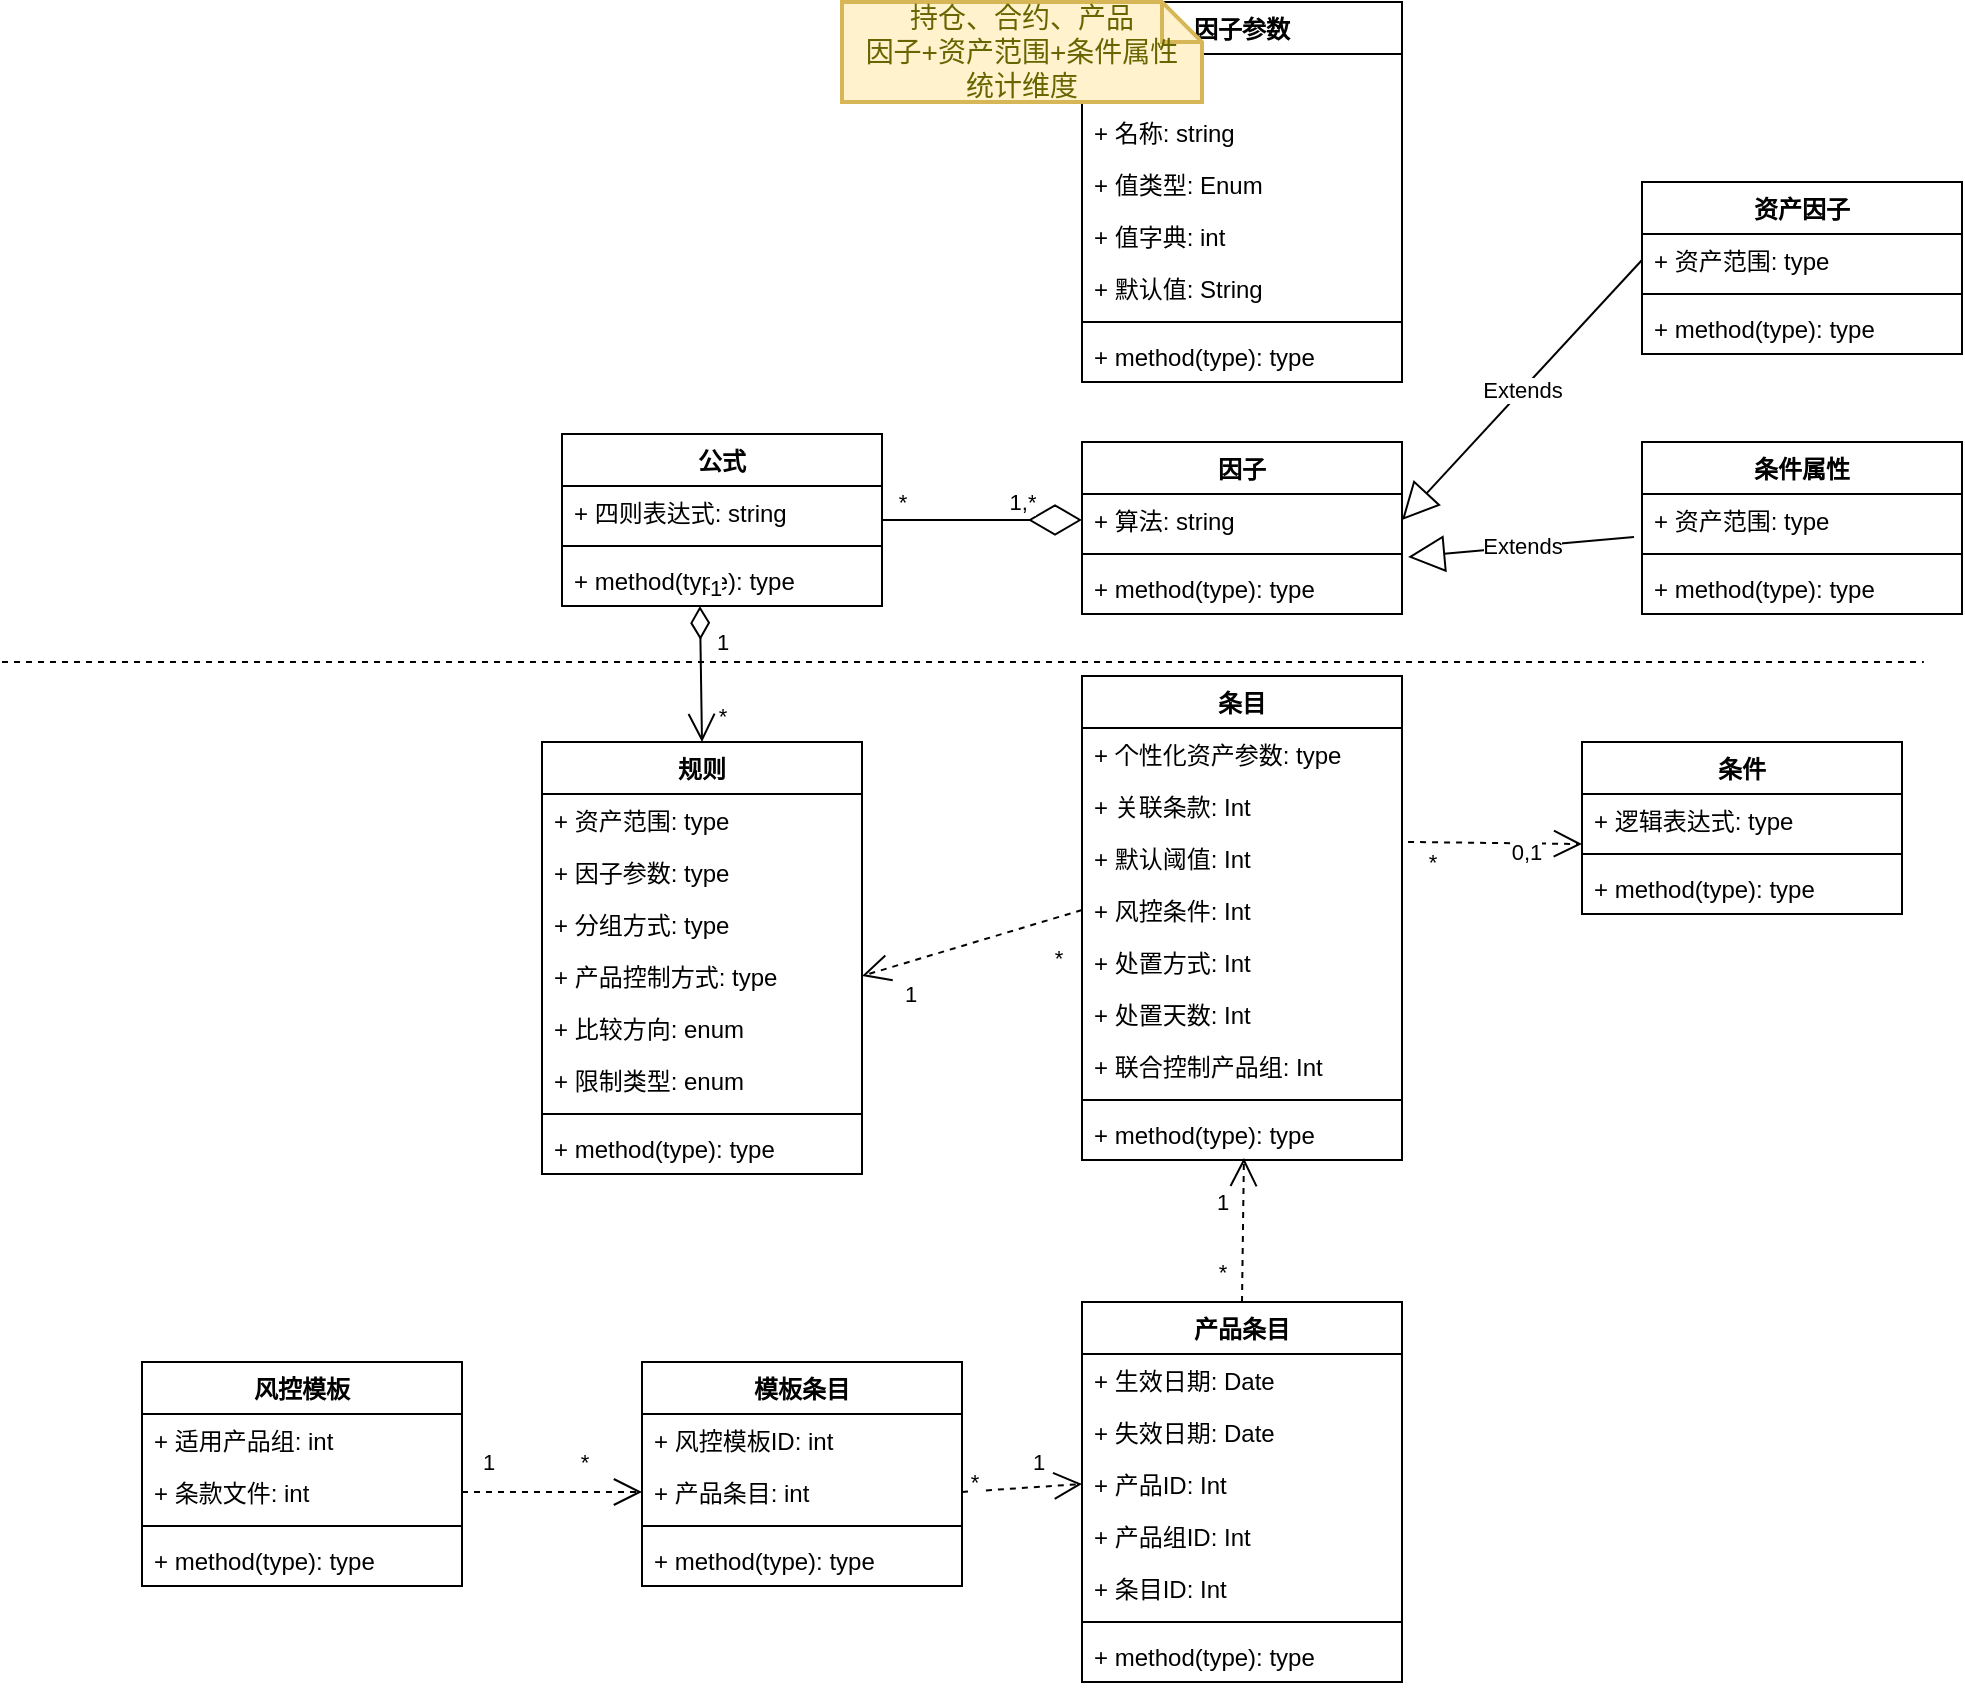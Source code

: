 <mxfile version="20.3.0" type="github">
  <diagram name="Page-1" id="929967ad-93f9-6ef4-fab6-5d389245f69c">
    <mxGraphModel dx="1026" dy="1730" grid="1" gridSize="10" guides="1" tooltips="1" connect="1" arrows="1" fold="1" page="1" pageScale="1.5" pageWidth="1169" pageHeight="826" background="none" math="0" shadow="0">
      <root>
        <mxCell id="0" style=";html=1;" />
        <mxCell id="1" style=";html=1;" parent="0" />
        <mxCell id="1ORg8O9o2jQKBwc2sEZJ-1" value="规则" style="swimlane;fontStyle=1;align=center;verticalAlign=top;childLayout=stackLayout;horizontal=1;startSize=26;horizontalStack=0;resizeParent=1;resizeParentMax=0;resizeLast=0;collapsible=1;marginBottom=0;" parent="1" vertex="1">
          <mxGeometry x="310" y="370" width="160" height="216" as="geometry" />
        </mxCell>
        <mxCell id="1ORg8O9o2jQKBwc2sEZJ-2" value="+ 资产范围: type" style="text;strokeColor=none;fillColor=none;align=left;verticalAlign=top;spacingLeft=4;spacingRight=4;overflow=hidden;rotatable=0;points=[[0,0.5],[1,0.5]];portConstraint=eastwest;" parent="1ORg8O9o2jQKBwc2sEZJ-1" vertex="1">
          <mxGeometry y="26" width="160" height="26" as="geometry" />
        </mxCell>
        <mxCell id="1ORg8O9o2jQKBwc2sEZJ-53" value="+ 因子参数: type" style="text;strokeColor=none;fillColor=none;align=left;verticalAlign=top;spacingLeft=4;spacingRight=4;overflow=hidden;rotatable=0;points=[[0,0.5],[1,0.5]];portConstraint=eastwest;" parent="1ORg8O9o2jQKBwc2sEZJ-1" vertex="1">
          <mxGeometry y="52" width="160" height="26" as="geometry" />
        </mxCell>
        <mxCell id="1ORg8O9o2jQKBwc2sEZJ-54" value="+ 分组方式: type" style="text;strokeColor=none;fillColor=none;align=left;verticalAlign=top;spacingLeft=4;spacingRight=4;overflow=hidden;rotatable=0;points=[[0,0.5],[1,0.5]];portConstraint=eastwest;" parent="1ORg8O9o2jQKBwc2sEZJ-1" vertex="1">
          <mxGeometry y="78" width="160" height="26" as="geometry" />
        </mxCell>
        <mxCell id="1ORg8O9o2jQKBwc2sEZJ-55" value="+ 产品控制方式: type" style="text;strokeColor=none;fillColor=none;align=left;verticalAlign=top;spacingLeft=4;spacingRight=4;overflow=hidden;rotatable=0;points=[[0,0.5],[1,0.5]];portConstraint=eastwest;" parent="1ORg8O9o2jQKBwc2sEZJ-1" vertex="1">
          <mxGeometry y="104" width="160" height="26" as="geometry" />
        </mxCell>
        <mxCell id="1ORg8O9o2jQKBwc2sEZJ-56" value="+ 比较方向: enum" style="text;strokeColor=none;fillColor=none;align=left;verticalAlign=top;spacingLeft=4;spacingRight=4;overflow=hidden;rotatable=0;points=[[0,0.5],[1,0.5]];portConstraint=eastwest;" parent="1ORg8O9o2jQKBwc2sEZJ-1" vertex="1">
          <mxGeometry y="130" width="160" height="26" as="geometry" />
        </mxCell>
        <mxCell id="1ORg8O9o2jQKBwc2sEZJ-57" value="+ 限制类型: enum" style="text;strokeColor=none;fillColor=none;align=left;verticalAlign=top;spacingLeft=4;spacingRight=4;overflow=hidden;rotatable=0;points=[[0,0.5],[1,0.5]];portConstraint=eastwest;" parent="1ORg8O9o2jQKBwc2sEZJ-1" vertex="1">
          <mxGeometry y="156" width="160" height="26" as="geometry" />
        </mxCell>
        <mxCell id="1ORg8O9o2jQKBwc2sEZJ-3" value="" style="line;strokeWidth=1;fillColor=none;align=left;verticalAlign=middle;spacingTop=-1;spacingLeft=3;spacingRight=3;rotatable=0;labelPosition=right;points=[];portConstraint=eastwest;" parent="1ORg8O9o2jQKBwc2sEZJ-1" vertex="1">
          <mxGeometry y="182" width="160" height="8" as="geometry" />
        </mxCell>
        <mxCell id="1ORg8O9o2jQKBwc2sEZJ-4" value="+ method(type): type" style="text;strokeColor=none;fillColor=none;align=left;verticalAlign=top;spacingLeft=4;spacingRight=4;overflow=hidden;rotatable=0;points=[[0,0.5],[1,0.5]];portConstraint=eastwest;" parent="1ORg8O9o2jQKBwc2sEZJ-1" vertex="1">
          <mxGeometry y="190" width="160" height="26" as="geometry" />
        </mxCell>
        <mxCell id="1ORg8O9o2jQKBwc2sEZJ-5" value="条目&#xa;" style="swimlane;fontStyle=1;align=center;verticalAlign=top;childLayout=stackLayout;horizontal=1;startSize=26;horizontalStack=0;resizeParent=1;resizeParentMax=0;resizeLast=0;collapsible=1;marginBottom=0;" parent="1" vertex="1">
          <mxGeometry x="580" y="337" width="160" height="242" as="geometry" />
        </mxCell>
        <mxCell id="1ORg8O9o2jQKBwc2sEZJ-6" value="+ 个性化资产参数: type" style="text;strokeColor=none;fillColor=none;align=left;verticalAlign=top;spacingLeft=4;spacingRight=4;overflow=hidden;rotatable=0;points=[[0,0.5],[1,0.5]];portConstraint=eastwest;" parent="1ORg8O9o2jQKBwc2sEZJ-5" vertex="1">
          <mxGeometry y="26" width="160" height="26" as="geometry" />
        </mxCell>
        <mxCell id="1ORg8O9o2jQKBwc2sEZJ-40" value="+ 关联条款: Int" style="text;strokeColor=none;fillColor=none;align=left;verticalAlign=top;spacingLeft=4;spacingRight=4;overflow=hidden;rotatable=0;points=[[0,0.5],[1,0.5]];portConstraint=eastwest;" parent="1ORg8O9o2jQKBwc2sEZJ-5" vertex="1">
          <mxGeometry y="52" width="160" height="26" as="geometry" />
        </mxCell>
        <mxCell id="1ORg8O9o2jQKBwc2sEZJ-58" value="+ 默认阈值: Int" style="text;strokeColor=none;fillColor=none;align=left;verticalAlign=top;spacingLeft=4;spacingRight=4;overflow=hidden;rotatable=0;points=[[0,0.5],[1,0.5]];portConstraint=eastwest;" parent="1ORg8O9o2jQKBwc2sEZJ-5" vertex="1">
          <mxGeometry y="78" width="160" height="26" as="geometry" />
        </mxCell>
        <mxCell id="1ORg8O9o2jQKBwc2sEZJ-59" value="+ 风控条件: Int" style="text;strokeColor=none;fillColor=none;align=left;verticalAlign=top;spacingLeft=4;spacingRight=4;overflow=hidden;rotatable=0;points=[[0,0.5],[1,0.5]];portConstraint=eastwest;" parent="1ORg8O9o2jQKBwc2sEZJ-5" vertex="1">
          <mxGeometry y="104" width="160" height="26" as="geometry" />
        </mxCell>
        <mxCell id="1ORg8O9o2jQKBwc2sEZJ-60" value="+ 处置方式: Int" style="text;strokeColor=none;fillColor=none;align=left;verticalAlign=top;spacingLeft=4;spacingRight=4;overflow=hidden;rotatable=0;points=[[0,0.5],[1,0.5]];portConstraint=eastwest;" parent="1ORg8O9o2jQKBwc2sEZJ-5" vertex="1">
          <mxGeometry y="130" width="160" height="26" as="geometry" />
        </mxCell>
        <mxCell id="1ORg8O9o2jQKBwc2sEZJ-61" value="+ 处置天数: Int" style="text;strokeColor=none;fillColor=none;align=left;verticalAlign=top;spacingLeft=4;spacingRight=4;overflow=hidden;rotatable=0;points=[[0,0.5],[1,0.5]];portConstraint=eastwest;" parent="1ORg8O9o2jQKBwc2sEZJ-5" vertex="1">
          <mxGeometry y="156" width="160" height="26" as="geometry" />
        </mxCell>
        <mxCell id="1ORg8O9o2jQKBwc2sEZJ-62" value="+ 联合控制产品组: Int" style="text;strokeColor=none;fillColor=none;align=left;verticalAlign=top;spacingLeft=4;spacingRight=4;overflow=hidden;rotatable=0;points=[[0,0.5],[1,0.5]];portConstraint=eastwest;" parent="1ORg8O9o2jQKBwc2sEZJ-5" vertex="1">
          <mxGeometry y="182" width="160" height="26" as="geometry" />
        </mxCell>
        <mxCell id="1ORg8O9o2jQKBwc2sEZJ-7" value="" style="line;strokeWidth=1;fillColor=none;align=left;verticalAlign=middle;spacingTop=-1;spacingLeft=3;spacingRight=3;rotatable=0;labelPosition=right;points=[];portConstraint=eastwest;" parent="1ORg8O9o2jQKBwc2sEZJ-5" vertex="1">
          <mxGeometry y="208" width="160" height="8" as="geometry" />
        </mxCell>
        <mxCell id="1ORg8O9o2jQKBwc2sEZJ-8" value="+ method(type): type" style="text;strokeColor=none;fillColor=none;align=left;verticalAlign=top;spacingLeft=4;spacingRight=4;overflow=hidden;rotatable=0;points=[[0,0.5],[1,0.5]];portConstraint=eastwest;" parent="1ORg8O9o2jQKBwc2sEZJ-5" vertex="1">
          <mxGeometry y="216" width="160" height="26" as="geometry" />
        </mxCell>
        <mxCell id="1ORg8O9o2jQKBwc2sEZJ-9" value="因子" style="swimlane;fontStyle=1;align=center;verticalAlign=top;childLayout=stackLayout;horizontal=1;startSize=26;horizontalStack=0;resizeParent=1;resizeParentMax=0;resizeLast=0;collapsible=1;marginBottom=0;" parent="1" vertex="1">
          <mxGeometry x="580" y="220" width="160" height="86" as="geometry" />
        </mxCell>
        <mxCell id="1ORg8O9o2jQKBwc2sEZJ-10" value="+ 算法: string" style="text;strokeColor=none;fillColor=none;align=left;verticalAlign=top;spacingLeft=4;spacingRight=4;overflow=hidden;rotatable=0;points=[[0,0.5],[1,0.5]];portConstraint=eastwest;" parent="1ORg8O9o2jQKBwc2sEZJ-9" vertex="1">
          <mxGeometry y="26" width="160" height="26" as="geometry" />
        </mxCell>
        <mxCell id="1ORg8O9o2jQKBwc2sEZJ-11" value="" style="line;strokeWidth=1;fillColor=none;align=left;verticalAlign=middle;spacingTop=-1;spacingLeft=3;spacingRight=3;rotatable=0;labelPosition=right;points=[];portConstraint=eastwest;" parent="1ORg8O9o2jQKBwc2sEZJ-9" vertex="1">
          <mxGeometry y="52" width="160" height="8" as="geometry" />
        </mxCell>
        <mxCell id="1ORg8O9o2jQKBwc2sEZJ-12" value="+ method(type): type" style="text;strokeColor=none;fillColor=none;align=left;verticalAlign=top;spacingLeft=4;spacingRight=4;overflow=hidden;rotatable=0;points=[[0,0.5],[1,0.5]];portConstraint=eastwest;" parent="1ORg8O9o2jQKBwc2sEZJ-9" vertex="1">
          <mxGeometry y="60" width="160" height="26" as="geometry" />
        </mxCell>
        <mxCell id="1ORg8O9o2jQKBwc2sEZJ-13" value="公式" style="swimlane;fontStyle=1;align=center;verticalAlign=top;childLayout=stackLayout;horizontal=1;startSize=26;horizontalStack=0;resizeParent=1;resizeParentMax=0;resizeLast=0;collapsible=1;marginBottom=0;" parent="1" vertex="1">
          <mxGeometry x="320" y="216" width="160" height="86" as="geometry" />
        </mxCell>
        <mxCell id="1ORg8O9o2jQKBwc2sEZJ-14" value="+ 四则表达式: string" style="text;strokeColor=none;fillColor=none;align=left;verticalAlign=top;spacingLeft=4;spacingRight=4;overflow=hidden;rotatable=0;points=[[0,0.5],[1,0.5]];portConstraint=eastwest;" parent="1ORg8O9o2jQKBwc2sEZJ-13" vertex="1">
          <mxGeometry y="26" width="160" height="26" as="geometry" />
        </mxCell>
        <mxCell id="1ORg8O9o2jQKBwc2sEZJ-15" value="" style="line;strokeWidth=1;fillColor=none;align=left;verticalAlign=middle;spacingTop=-1;spacingLeft=3;spacingRight=3;rotatable=0;labelPosition=right;points=[];portConstraint=eastwest;" parent="1ORg8O9o2jQKBwc2sEZJ-13" vertex="1">
          <mxGeometry y="52" width="160" height="8" as="geometry" />
        </mxCell>
        <mxCell id="1ORg8O9o2jQKBwc2sEZJ-16" value="+ method(type): type" style="text;strokeColor=none;fillColor=none;align=left;verticalAlign=top;spacingLeft=4;spacingRight=4;overflow=hidden;rotatable=0;points=[[0,0.5],[1,0.5]];portConstraint=eastwest;" parent="1ORg8O9o2jQKBwc2sEZJ-13" vertex="1">
          <mxGeometry y="60" width="160" height="26" as="geometry" />
        </mxCell>
        <mxCell id="1ORg8O9o2jQKBwc2sEZJ-17" value="条件" style="swimlane;fontStyle=1;align=center;verticalAlign=top;childLayout=stackLayout;horizontal=1;startSize=26;horizontalStack=0;resizeParent=1;resizeParentMax=0;resizeLast=0;collapsible=1;marginBottom=0;" parent="1" vertex="1">
          <mxGeometry x="830" y="370" width="160" height="86" as="geometry" />
        </mxCell>
        <mxCell id="1ORg8O9o2jQKBwc2sEZJ-18" value="+ 逻辑表达式: type" style="text;strokeColor=none;fillColor=none;align=left;verticalAlign=top;spacingLeft=4;spacingRight=4;overflow=hidden;rotatable=0;points=[[0,0.5],[1,0.5]];portConstraint=eastwest;" parent="1ORg8O9o2jQKBwc2sEZJ-17" vertex="1">
          <mxGeometry y="26" width="160" height="26" as="geometry" />
        </mxCell>
        <mxCell id="1ORg8O9o2jQKBwc2sEZJ-19" value="" style="line;strokeWidth=1;fillColor=none;align=left;verticalAlign=middle;spacingTop=-1;spacingLeft=3;spacingRight=3;rotatable=0;labelPosition=right;points=[];portConstraint=eastwest;" parent="1ORg8O9o2jQKBwc2sEZJ-17" vertex="1">
          <mxGeometry y="52" width="160" height="8" as="geometry" />
        </mxCell>
        <mxCell id="1ORg8O9o2jQKBwc2sEZJ-20" value="+ method(type): type" style="text;strokeColor=none;fillColor=none;align=left;verticalAlign=top;spacingLeft=4;spacingRight=4;overflow=hidden;rotatable=0;points=[[0,0.5],[1,0.5]];portConstraint=eastwest;" parent="1ORg8O9o2jQKBwc2sEZJ-17" vertex="1">
          <mxGeometry y="60" width="160" height="26" as="geometry" />
        </mxCell>
        <mxCell id="1ORg8O9o2jQKBwc2sEZJ-21" value="产品条目" style="swimlane;fontStyle=1;align=center;verticalAlign=top;childLayout=stackLayout;horizontal=1;startSize=26;horizontalStack=0;resizeParent=1;resizeParentMax=0;resizeLast=0;collapsible=1;marginBottom=0;" parent="1" vertex="1">
          <mxGeometry x="580" y="650" width="160" height="190" as="geometry">
            <mxRectangle x="600" y="950" width="80" height="26" as="alternateBounds" />
          </mxGeometry>
        </mxCell>
        <mxCell id="1ORg8O9o2jQKBwc2sEZJ-22" value="+ 生效日期: Date" style="text;strokeColor=none;fillColor=none;align=left;verticalAlign=top;spacingLeft=4;spacingRight=4;overflow=hidden;rotatable=0;points=[[0,0.5],[1,0.5]];portConstraint=eastwest;" parent="1ORg8O9o2jQKBwc2sEZJ-21" vertex="1">
          <mxGeometry y="26" width="160" height="26" as="geometry" />
        </mxCell>
        <mxCell id="1ORg8O9o2jQKBwc2sEZJ-25" value="+ 失效日期: Date" style="text;strokeColor=none;fillColor=none;align=left;verticalAlign=top;spacingLeft=4;spacingRight=4;overflow=hidden;rotatable=0;points=[[0,0.5],[1,0.5]];portConstraint=eastwest;" parent="1ORg8O9o2jQKBwc2sEZJ-21" vertex="1">
          <mxGeometry y="52" width="160" height="26" as="geometry" />
        </mxCell>
        <mxCell id="1ORg8O9o2jQKBwc2sEZJ-27" value="+ 产品ID: Int" style="text;strokeColor=none;fillColor=none;align=left;verticalAlign=top;spacingLeft=4;spacingRight=4;overflow=hidden;rotatable=0;points=[[0,0.5],[1,0.5]];portConstraint=eastwest;" parent="1ORg8O9o2jQKBwc2sEZJ-21" vertex="1">
          <mxGeometry y="78" width="160" height="26" as="geometry" />
        </mxCell>
        <mxCell id="1ORg8O9o2jQKBwc2sEZJ-28" value="+ 产品组ID: Int" style="text;strokeColor=none;fillColor=none;align=left;verticalAlign=top;spacingLeft=4;spacingRight=4;overflow=hidden;rotatable=0;points=[[0,0.5],[1,0.5]];portConstraint=eastwest;" parent="1ORg8O9o2jQKBwc2sEZJ-21" vertex="1">
          <mxGeometry y="104" width="160" height="26" as="geometry" />
        </mxCell>
        <mxCell id="1ORg8O9o2jQKBwc2sEZJ-26" value="+ 条目ID: Int" style="text;strokeColor=none;fillColor=none;align=left;verticalAlign=top;spacingLeft=4;spacingRight=4;overflow=hidden;rotatable=0;points=[[0,0.5],[1,0.5]];portConstraint=eastwest;" parent="1ORg8O9o2jQKBwc2sEZJ-21" vertex="1">
          <mxGeometry y="130" width="160" height="26" as="geometry" />
        </mxCell>
        <mxCell id="1ORg8O9o2jQKBwc2sEZJ-23" value="" style="line;strokeWidth=1;fillColor=none;align=left;verticalAlign=middle;spacingTop=-1;spacingLeft=3;spacingRight=3;rotatable=0;labelPosition=right;points=[];portConstraint=eastwest;" parent="1ORg8O9o2jQKBwc2sEZJ-21" vertex="1">
          <mxGeometry y="156" width="160" height="8" as="geometry" />
        </mxCell>
        <mxCell id="1ORg8O9o2jQKBwc2sEZJ-24" value="+ method(type): type" style="text;strokeColor=none;fillColor=none;align=left;verticalAlign=top;spacingLeft=4;spacingRight=4;overflow=hidden;rotatable=0;points=[[0,0.5],[1,0.5]];portConstraint=eastwest;" parent="1ORg8O9o2jQKBwc2sEZJ-21" vertex="1">
          <mxGeometry y="164" width="160" height="26" as="geometry" />
        </mxCell>
        <mxCell id="1ORg8O9o2jQKBwc2sEZJ-30" value="风控模板" style="swimlane;fontStyle=1;align=center;verticalAlign=top;childLayout=stackLayout;horizontal=1;startSize=26;horizontalStack=0;resizeParent=1;resizeParentMax=0;resizeLast=0;collapsible=1;marginBottom=0;" parent="1" vertex="1">
          <mxGeometry x="110" y="680" width="160" height="112" as="geometry" />
        </mxCell>
        <mxCell id="1ORg8O9o2jQKBwc2sEZJ-31" value="+ 适用产品组: int" style="text;strokeColor=none;fillColor=none;align=left;verticalAlign=top;spacingLeft=4;spacingRight=4;overflow=hidden;rotatable=0;points=[[0,0.5],[1,0.5]];portConstraint=eastwest;" parent="1ORg8O9o2jQKBwc2sEZJ-30" vertex="1">
          <mxGeometry y="26" width="160" height="26" as="geometry" />
        </mxCell>
        <mxCell id="1ORg8O9o2jQKBwc2sEZJ-34" value="+ 条款文件: int" style="text;strokeColor=none;fillColor=none;align=left;verticalAlign=top;spacingLeft=4;spacingRight=4;overflow=hidden;rotatable=0;points=[[0,0.5],[1,0.5]];portConstraint=eastwest;" parent="1ORg8O9o2jQKBwc2sEZJ-30" vertex="1">
          <mxGeometry y="52" width="160" height="26" as="geometry" />
        </mxCell>
        <mxCell id="1ORg8O9o2jQKBwc2sEZJ-32" value="" style="line;strokeWidth=1;fillColor=none;align=left;verticalAlign=middle;spacingTop=-1;spacingLeft=3;spacingRight=3;rotatable=0;labelPosition=right;points=[];portConstraint=eastwest;" parent="1ORg8O9o2jQKBwc2sEZJ-30" vertex="1">
          <mxGeometry y="78" width="160" height="8" as="geometry" />
        </mxCell>
        <mxCell id="1ORg8O9o2jQKBwc2sEZJ-33" value="+ method(type): type" style="text;strokeColor=none;fillColor=none;align=left;verticalAlign=top;spacingLeft=4;spacingRight=4;overflow=hidden;rotatable=0;points=[[0,0.5],[1,0.5]];portConstraint=eastwest;" parent="1ORg8O9o2jQKBwc2sEZJ-30" vertex="1">
          <mxGeometry y="86" width="160" height="26" as="geometry" />
        </mxCell>
        <mxCell id="1ORg8O9o2jQKBwc2sEZJ-35" value="模板条目" style="swimlane;fontStyle=1;align=center;verticalAlign=top;childLayout=stackLayout;horizontal=1;startSize=26;horizontalStack=0;resizeParent=1;resizeParentMax=0;resizeLast=0;collapsible=1;marginBottom=0;" parent="1" vertex="1">
          <mxGeometry x="360" y="680" width="160" height="112" as="geometry" />
        </mxCell>
        <mxCell id="1ORg8O9o2jQKBwc2sEZJ-36" value="+ 风控模板ID: int" style="text;strokeColor=none;fillColor=none;align=left;verticalAlign=top;spacingLeft=4;spacingRight=4;overflow=hidden;rotatable=0;points=[[0,0.5],[1,0.5]];portConstraint=eastwest;" parent="1ORg8O9o2jQKBwc2sEZJ-35" vertex="1">
          <mxGeometry y="26" width="160" height="26" as="geometry" />
        </mxCell>
        <mxCell id="1ORg8O9o2jQKBwc2sEZJ-39" value="+ 产品条目: int" style="text;strokeColor=none;fillColor=none;align=left;verticalAlign=top;spacingLeft=4;spacingRight=4;overflow=hidden;rotatable=0;points=[[0,0.5],[1,0.5]];portConstraint=eastwest;" parent="1ORg8O9o2jQKBwc2sEZJ-35" vertex="1">
          <mxGeometry y="52" width="160" height="26" as="geometry" />
        </mxCell>
        <mxCell id="1ORg8O9o2jQKBwc2sEZJ-37" value="" style="line;strokeWidth=1;fillColor=none;align=left;verticalAlign=middle;spacingTop=-1;spacingLeft=3;spacingRight=3;rotatable=0;labelPosition=right;points=[];portConstraint=eastwest;" parent="1ORg8O9o2jQKBwc2sEZJ-35" vertex="1">
          <mxGeometry y="78" width="160" height="8" as="geometry" />
        </mxCell>
        <mxCell id="1ORg8O9o2jQKBwc2sEZJ-38" value="+ method(type): type" style="text;strokeColor=none;fillColor=none;align=left;verticalAlign=top;spacingLeft=4;spacingRight=4;overflow=hidden;rotatable=0;points=[[0,0.5],[1,0.5]];portConstraint=eastwest;" parent="1ORg8O9o2jQKBwc2sEZJ-35" vertex="1">
          <mxGeometry y="86" width="160" height="26" as="geometry" />
        </mxCell>
        <mxCell id="1ORg8O9o2jQKBwc2sEZJ-41" value="因子参数" style="swimlane;fontStyle=1;align=center;verticalAlign=top;childLayout=stackLayout;horizontal=1;startSize=26;horizontalStack=0;resizeParent=1;resizeParentMax=0;resizeLast=0;collapsible=1;marginBottom=0;" parent="1" vertex="1">
          <mxGeometry x="580" width="160" height="190" as="geometry" />
        </mxCell>
        <mxCell id="1ORg8O9o2jQKBwc2sEZJ-42" value="+ ID: int" style="text;strokeColor=none;fillColor=none;align=left;verticalAlign=top;spacingLeft=4;spacingRight=4;overflow=hidden;rotatable=0;points=[[0,0.5],[1,0.5]];portConstraint=eastwest;" parent="1ORg8O9o2jQKBwc2sEZJ-41" vertex="1">
          <mxGeometry y="26" width="160" height="26" as="geometry" />
        </mxCell>
        <mxCell id="1ORg8O9o2jQKBwc2sEZJ-45" value="+ 名称: string" style="text;strokeColor=none;fillColor=none;align=left;verticalAlign=top;spacingLeft=4;spacingRight=4;overflow=hidden;rotatable=0;points=[[0,0.5],[1,0.5]];portConstraint=eastwest;" parent="1ORg8O9o2jQKBwc2sEZJ-41" vertex="1">
          <mxGeometry y="52" width="160" height="26" as="geometry" />
        </mxCell>
        <mxCell id="1ORg8O9o2jQKBwc2sEZJ-46" value="+ 值类型: Enum" style="text;strokeColor=none;fillColor=none;align=left;verticalAlign=top;spacingLeft=4;spacingRight=4;overflow=hidden;rotatable=0;points=[[0,0.5],[1,0.5]];portConstraint=eastwest;" parent="1ORg8O9o2jQKBwc2sEZJ-41" vertex="1">
          <mxGeometry y="78" width="160" height="26" as="geometry" />
        </mxCell>
        <mxCell id="1ORg8O9o2jQKBwc2sEZJ-47" value="+ 值字典: int" style="text;strokeColor=none;fillColor=none;align=left;verticalAlign=top;spacingLeft=4;spacingRight=4;overflow=hidden;rotatable=0;points=[[0,0.5],[1,0.5]];portConstraint=eastwest;" parent="1ORg8O9o2jQKBwc2sEZJ-41" vertex="1">
          <mxGeometry y="104" width="160" height="26" as="geometry" />
        </mxCell>
        <mxCell id="1ORg8O9o2jQKBwc2sEZJ-48" value="+ 默认值: String" style="text;strokeColor=none;fillColor=none;align=left;verticalAlign=top;spacingLeft=4;spacingRight=4;overflow=hidden;rotatable=0;points=[[0,0.5],[1,0.5]];portConstraint=eastwest;" parent="1ORg8O9o2jQKBwc2sEZJ-41" vertex="1">
          <mxGeometry y="130" width="160" height="26" as="geometry" />
        </mxCell>
        <mxCell id="1ORg8O9o2jQKBwc2sEZJ-43" value="" style="line;strokeWidth=1;fillColor=none;align=left;verticalAlign=middle;spacingTop=-1;spacingLeft=3;spacingRight=3;rotatable=0;labelPosition=right;points=[];portConstraint=eastwest;" parent="1ORg8O9o2jQKBwc2sEZJ-41" vertex="1">
          <mxGeometry y="156" width="160" height="8" as="geometry" />
        </mxCell>
        <mxCell id="1ORg8O9o2jQKBwc2sEZJ-44" value="+ method(type): type" style="text;strokeColor=none;fillColor=none;align=left;verticalAlign=top;spacingLeft=4;spacingRight=4;overflow=hidden;rotatable=0;points=[[0,0.5],[1,0.5]];portConstraint=eastwest;" parent="1ORg8O9o2jQKBwc2sEZJ-41" vertex="1">
          <mxGeometry y="164" width="160" height="26" as="geometry" />
        </mxCell>
        <mxCell id="1ORg8O9o2jQKBwc2sEZJ-63" value="" style="endArrow=none;dashed=1;html=1;rounded=0;" parent="1" edge="1">
          <mxGeometry width="50" height="50" relative="1" as="geometry">
            <mxPoint x="40" y="330" as="sourcePoint" />
            <mxPoint x="1000.909" y="330" as="targetPoint" />
          </mxGeometry>
        </mxCell>
        <mxCell id="1ORg8O9o2jQKBwc2sEZJ-64" value="持仓、合约、产品&lt;br&gt;因子+资产范围+条件属性&lt;br&gt;统计维度" style="shape=note;strokeWidth=2;fontSize=14;size=20;whiteSpace=wrap;html=1;fillColor=#fff2cc;strokeColor=#d6b656;fontColor=#666600;" parent="1" vertex="1">
          <mxGeometry x="460" width="180" height="50" as="geometry" />
        </mxCell>
        <mxCell id="HETYDBjMDlaLgPIezbey-1" value="资产因子" style="swimlane;fontStyle=1;align=center;verticalAlign=top;childLayout=stackLayout;horizontal=1;startSize=26;horizontalStack=0;resizeParent=1;resizeParentMax=0;resizeLast=0;collapsible=1;marginBottom=0;" vertex="1" parent="1">
          <mxGeometry x="860" y="90" width="160" height="86" as="geometry" />
        </mxCell>
        <mxCell id="HETYDBjMDlaLgPIezbey-2" value="+ 资产范围: type" style="text;strokeColor=none;fillColor=none;align=left;verticalAlign=top;spacingLeft=4;spacingRight=4;overflow=hidden;rotatable=0;points=[[0,0.5],[1,0.5]];portConstraint=eastwest;" vertex="1" parent="HETYDBjMDlaLgPIezbey-1">
          <mxGeometry y="26" width="160" height="26" as="geometry" />
        </mxCell>
        <mxCell id="HETYDBjMDlaLgPIezbey-3" value="" style="line;strokeWidth=1;fillColor=none;align=left;verticalAlign=middle;spacingTop=-1;spacingLeft=3;spacingRight=3;rotatable=0;labelPosition=right;points=[];portConstraint=eastwest;strokeColor=inherit;" vertex="1" parent="HETYDBjMDlaLgPIezbey-1">
          <mxGeometry y="52" width="160" height="8" as="geometry" />
        </mxCell>
        <mxCell id="HETYDBjMDlaLgPIezbey-4" value="+ method(type): type" style="text;strokeColor=none;fillColor=none;align=left;verticalAlign=top;spacingLeft=4;spacingRight=4;overflow=hidden;rotatable=0;points=[[0,0.5],[1,0.5]];portConstraint=eastwest;" vertex="1" parent="HETYDBjMDlaLgPIezbey-1">
          <mxGeometry y="60" width="160" height="26" as="geometry" />
        </mxCell>
        <mxCell id="HETYDBjMDlaLgPIezbey-5" value="条件属性" style="swimlane;fontStyle=1;align=center;verticalAlign=top;childLayout=stackLayout;horizontal=1;startSize=26;horizontalStack=0;resizeParent=1;resizeParentMax=0;resizeLast=0;collapsible=1;marginBottom=0;" vertex="1" parent="1">
          <mxGeometry x="860" y="220" width="160" height="86" as="geometry" />
        </mxCell>
        <mxCell id="HETYDBjMDlaLgPIezbey-6" value="+ 资产范围: type" style="text;strokeColor=none;fillColor=none;align=left;verticalAlign=top;spacingLeft=4;spacingRight=4;overflow=hidden;rotatable=0;points=[[0,0.5],[1,0.5]];portConstraint=eastwest;" vertex="1" parent="HETYDBjMDlaLgPIezbey-5">
          <mxGeometry y="26" width="160" height="26" as="geometry" />
        </mxCell>
        <mxCell id="HETYDBjMDlaLgPIezbey-7" value="" style="line;strokeWidth=1;fillColor=none;align=left;verticalAlign=middle;spacingTop=-1;spacingLeft=3;spacingRight=3;rotatable=0;labelPosition=right;points=[];portConstraint=eastwest;strokeColor=inherit;" vertex="1" parent="HETYDBjMDlaLgPIezbey-5">
          <mxGeometry y="52" width="160" height="8" as="geometry" />
        </mxCell>
        <mxCell id="HETYDBjMDlaLgPIezbey-8" value="+ method(type): type" style="text;strokeColor=none;fillColor=none;align=left;verticalAlign=top;spacingLeft=4;spacingRight=4;overflow=hidden;rotatable=0;points=[[0,0.5],[1,0.5]];portConstraint=eastwest;" vertex="1" parent="HETYDBjMDlaLgPIezbey-5">
          <mxGeometry y="60" width="160" height="26" as="geometry" />
        </mxCell>
        <mxCell id="HETYDBjMDlaLgPIezbey-13" value="" style="endArrow=open;endSize=12;dashed=1;html=1;rounded=0;entryX=1;entryY=0.5;entryDx=0;entryDy=0;exitX=0;exitY=0.5;exitDx=0;exitDy=0;" edge="1" parent="1" source="1ORg8O9o2jQKBwc2sEZJ-59" target="1ORg8O9o2jQKBwc2sEZJ-55">
          <mxGeometry width="160" relative="1" as="geometry">
            <mxPoint x="740" y="610" as="sourcePoint" />
            <mxPoint x="900" y="610" as="targetPoint" />
          </mxGeometry>
        </mxCell>
        <mxCell id="HETYDBjMDlaLgPIezbey-14" value="1" style="edgeLabel;html=1;align=center;verticalAlign=middle;resizable=0;points=[];" vertex="1" connectable="0" parent="HETYDBjMDlaLgPIezbey-13">
          <mxGeometry x="0.58" y="3" relative="1" as="geometry">
            <mxPoint y="13" as="offset" />
          </mxGeometry>
        </mxCell>
        <mxCell id="HETYDBjMDlaLgPIezbey-16" value="*" style="edgeLabel;html=1;align=center;verticalAlign=middle;resizable=0;points=[];" vertex="1" connectable="0" parent="HETYDBjMDlaLgPIezbey-13">
          <mxGeometry x="-0.54" y="2" relative="1" as="geometry">
            <mxPoint x="13" y="14" as="offset" />
          </mxGeometry>
        </mxCell>
        <mxCell id="HETYDBjMDlaLgPIezbey-17" value="" style="endArrow=open;endSize=12;dashed=1;html=1;rounded=0;exitX=0.5;exitY=0;exitDx=0;exitDy=0;entryX=0.506;entryY=0.962;entryDx=0;entryDy=0;entryPerimeter=0;" edge="1" parent="1" source="1ORg8O9o2jQKBwc2sEZJ-21" target="1ORg8O9o2jQKBwc2sEZJ-8">
          <mxGeometry width="160" relative="1" as="geometry">
            <mxPoint x="660" y="580" as="sourcePoint" />
            <mxPoint x="820" y="580" as="targetPoint" />
          </mxGeometry>
        </mxCell>
        <mxCell id="HETYDBjMDlaLgPIezbey-18" value="1" style="edgeLabel;html=1;align=center;verticalAlign=middle;resizable=0;points=[];" vertex="1" connectable="0" parent="HETYDBjMDlaLgPIezbey-17">
          <mxGeometry x="0.555" y="2" relative="1" as="geometry">
            <mxPoint x="-9" y="6" as="offset" />
          </mxGeometry>
        </mxCell>
        <mxCell id="HETYDBjMDlaLgPIezbey-19" value="*" style="edgeLabel;html=1;align=center;verticalAlign=middle;resizable=0;points=[];" vertex="1" connectable="0" parent="HETYDBjMDlaLgPIezbey-17">
          <mxGeometry x="-0.585" y="4" relative="1" as="geometry">
            <mxPoint x="-6" as="offset" />
          </mxGeometry>
        </mxCell>
        <mxCell id="HETYDBjMDlaLgPIezbey-20" value="" style="endArrow=open;endSize=12;dashed=1;html=1;rounded=0;exitX=1;exitY=0.5;exitDx=0;exitDy=0;entryX=0;entryY=0.5;entryDx=0;entryDy=0;" edge="1" parent="1" source="1ORg8O9o2jQKBwc2sEZJ-34" target="1ORg8O9o2jQKBwc2sEZJ-39">
          <mxGeometry width="160" relative="1" as="geometry">
            <mxPoint x="670" y="660" as="sourcePoint" />
            <mxPoint x="670.96" y="588.012" as="targetPoint" />
          </mxGeometry>
        </mxCell>
        <mxCell id="HETYDBjMDlaLgPIezbey-21" value="*" style="edgeLabel;html=1;align=center;verticalAlign=middle;resizable=0;points=[];" vertex="1" connectable="0" parent="HETYDBjMDlaLgPIezbey-20">
          <mxGeometry x="0.555" y="2" relative="1" as="geometry">
            <mxPoint x="-9" y="-13" as="offset" />
          </mxGeometry>
        </mxCell>
        <mxCell id="HETYDBjMDlaLgPIezbey-22" value="1" style="edgeLabel;html=1;align=center;verticalAlign=middle;resizable=0;points=[];" vertex="1" connectable="0" parent="HETYDBjMDlaLgPIezbey-20">
          <mxGeometry x="-0.585" y="4" relative="1" as="geometry">
            <mxPoint x="-6" y="-11" as="offset" />
          </mxGeometry>
        </mxCell>
        <mxCell id="HETYDBjMDlaLgPIezbey-23" value="" style="endArrow=open;endSize=12;dashed=1;html=1;rounded=0;exitX=1;exitY=0.5;exitDx=0;exitDy=0;entryX=0;entryY=0.5;entryDx=0;entryDy=0;" edge="1" parent="1" source="1ORg8O9o2jQKBwc2sEZJ-39" target="1ORg8O9o2jQKBwc2sEZJ-27">
          <mxGeometry width="160" relative="1" as="geometry">
            <mxPoint x="680" y="670" as="sourcePoint" />
            <mxPoint x="680.96" y="598.012" as="targetPoint" />
          </mxGeometry>
        </mxCell>
        <mxCell id="HETYDBjMDlaLgPIezbey-24" value="1" style="edgeLabel;html=1;align=center;verticalAlign=middle;resizable=0;points=[];" vertex="1" connectable="0" parent="HETYDBjMDlaLgPIezbey-23">
          <mxGeometry x="0.555" y="2" relative="1" as="geometry">
            <mxPoint x="-9" y="-10" as="offset" />
          </mxGeometry>
        </mxCell>
        <mxCell id="HETYDBjMDlaLgPIezbey-25" value="*" style="edgeLabel;html=1;align=center;verticalAlign=middle;resizable=0;points=[];" vertex="1" connectable="0" parent="HETYDBjMDlaLgPIezbey-23">
          <mxGeometry x="-0.585" y="4" relative="1" as="geometry">
            <mxPoint x="-6" as="offset" />
          </mxGeometry>
        </mxCell>
        <mxCell id="HETYDBjMDlaLgPIezbey-26" value="" style="endArrow=open;endSize=12;dashed=1;html=1;rounded=0;exitX=1.019;exitY=0.192;exitDx=0;exitDy=0;entryX=0;entryY=0.962;entryDx=0;entryDy=0;entryPerimeter=0;exitPerimeter=0;" edge="1" parent="1" source="1ORg8O9o2jQKBwc2sEZJ-58" target="1ORg8O9o2jQKBwc2sEZJ-18">
          <mxGeometry width="160" relative="1" as="geometry">
            <mxPoint x="690" y="680" as="sourcePoint" />
            <mxPoint x="690.96" y="608.012" as="targetPoint" />
          </mxGeometry>
        </mxCell>
        <mxCell id="HETYDBjMDlaLgPIezbey-27" value="0,1" style="edgeLabel;html=1;align=center;verticalAlign=middle;resizable=0;points=[];" vertex="1" connectable="0" parent="HETYDBjMDlaLgPIezbey-26">
          <mxGeometry x="0.555" y="2" relative="1" as="geometry">
            <mxPoint x="-9" y="6" as="offset" />
          </mxGeometry>
        </mxCell>
        <mxCell id="HETYDBjMDlaLgPIezbey-28" value="*" style="edgeLabel;html=1;align=center;verticalAlign=middle;resizable=0;points=[];" vertex="1" connectable="0" parent="HETYDBjMDlaLgPIezbey-26">
          <mxGeometry x="-0.585" y="4" relative="1" as="geometry">
            <mxPoint x="-6" y="14" as="offset" />
          </mxGeometry>
        </mxCell>
        <mxCell id="HETYDBjMDlaLgPIezbey-29" value="Extends" style="endArrow=block;endSize=16;endFill=0;html=1;rounded=0;entryX=1;entryY=0.5;entryDx=0;entryDy=0;exitX=0;exitY=0.5;exitDx=0;exitDy=0;" edge="1" parent="1" source="HETYDBjMDlaLgPIezbey-2" target="1ORg8O9o2jQKBwc2sEZJ-10">
          <mxGeometry width="160" relative="1" as="geometry">
            <mxPoint x="150" y="220" as="sourcePoint" />
            <mxPoint x="310" y="220" as="targetPoint" />
          </mxGeometry>
        </mxCell>
        <mxCell id="HETYDBjMDlaLgPIezbey-30" value="Extends" style="endArrow=block;endSize=16;endFill=0;html=1;rounded=0;exitX=-0.025;exitY=0.827;exitDx=0;exitDy=0;exitPerimeter=0;entryX=1.019;entryY=-0.096;entryDx=0;entryDy=0;entryPerimeter=0;" edge="1" parent="1" source="HETYDBjMDlaLgPIezbey-6" target="1ORg8O9o2jQKBwc2sEZJ-12">
          <mxGeometry width="160" relative="1" as="geometry">
            <mxPoint x="750" y="200" as="sourcePoint" />
            <mxPoint x="750" y="190" as="targetPoint" />
          </mxGeometry>
        </mxCell>
        <mxCell id="HETYDBjMDlaLgPIezbey-31" value="" style="endArrow=diamondThin;endFill=0;endSize=24;html=1;rounded=0;entryX=0;entryY=0.5;entryDx=0;entryDy=0;" edge="1" parent="1" source="1ORg8O9o2jQKBwc2sEZJ-13" target="1ORg8O9o2jQKBwc2sEZJ-10">
          <mxGeometry width="160" relative="1" as="geometry">
            <mxPoint x="130" y="240" as="sourcePoint" />
            <mxPoint x="290" y="240" as="targetPoint" />
          </mxGeometry>
        </mxCell>
        <mxCell id="HETYDBjMDlaLgPIezbey-32" value="1,*" style="edgeLabel;html=1;align=center;verticalAlign=middle;resizable=0;points=[];" vertex="1" connectable="0" parent="HETYDBjMDlaLgPIezbey-31">
          <mxGeometry x="0.48" y="2" relative="1" as="geometry">
            <mxPoint x="-4" y="-7" as="offset" />
          </mxGeometry>
        </mxCell>
        <mxCell id="HETYDBjMDlaLgPIezbey-33" value="*" style="edgeLabel;html=1;align=center;verticalAlign=middle;resizable=0;points=[];" vertex="1" connectable="0" parent="HETYDBjMDlaLgPIezbey-31">
          <mxGeometry x="-0.74" y="2" relative="1" as="geometry">
            <mxPoint x="-3" y="-7" as="offset" />
          </mxGeometry>
        </mxCell>
        <mxCell id="HETYDBjMDlaLgPIezbey-34" value="1" style="endArrow=open;html=1;endSize=12;startArrow=diamondThin;startSize=14;startFill=0;align=left;verticalAlign=bottom;rounded=0;exitX=0.431;exitY=1;exitDx=0;exitDy=0;exitPerimeter=0;entryX=0.5;entryY=0;entryDx=0;entryDy=0;" edge="1" parent="1" source="1ORg8O9o2jQKBwc2sEZJ-16" target="1ORg8O9o2jQKBwc2sEZJ-1">
          <mxGeometry x="-1" y="3" relative="1" as="geometry">
            <mxPoint x="390" y="310" as="sourcePoint" />
            <mxPoint x="550" y="310" as="targetPoint" />
          </mxGeometry>
        </mxCell>
        <mxCell id="HETYDBjMDlaLgPIezbey-35" value="1" style="edgeLabel;html=1;align=center;verticalAlign=middle;resizable=0;points=[];" vertex="1" connectable="0" parent="HETYDBjMDlaLgPIezbey-34">
          <mxGeometry x="-0.529" relative="1" as="geometry">
            <mxPoint x="11" y="2" as="offset" />
          </mxGeometry>
        </mxCell>
        <mxCell id="HETYDBjMDlaLgPIezbey-36" value="*" style="edgeLabel;html=1;align=center;verticalAlign=middle;resizable=0;points=[];" vertex="1" connectable="0" parent="HETYDBjMDlaLgPIezbey-34">
          <mxGeometry x="0.619" y="2" relative="1" as="geometry">
            <mxPoint x="8" as="offset" />
          </mxGeometry>
        </mxCell>
      </root>
    </mxGraphModel>
  </diagram>
</mxfile>
